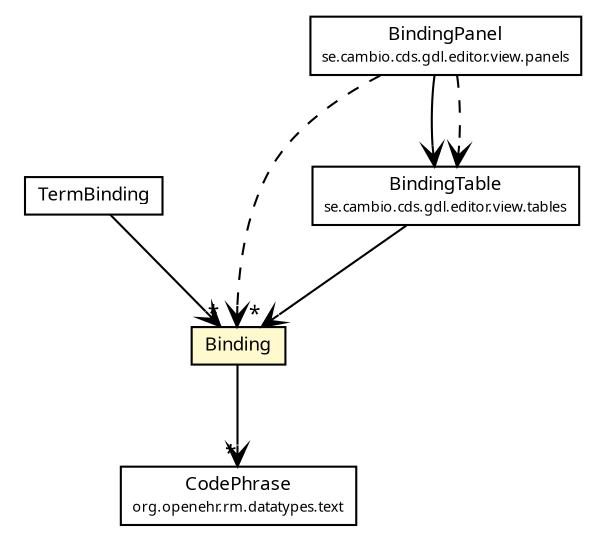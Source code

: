 #!/usr/local/bin/dot
#
# Class diagram 
# Generated by UMLGraph version R5_6 (http://www.umlgraph.org/)
#

digraph G {
	edge [fontname="Trebuchet MS",fontsize=10,labelfontname="Trebuchet MS",labelfontsize=10];
	node [fontname="Trebuchet MS",fontsize=10,shape=plaintext];
	nodesep=0.25;
	ranksep=0.5;
	// se.cambio.cds.gdl.model.TermBinding
	c91365 [label=<<table title="se.cambio.cds.gdl.model.TermBinding" border="0" cellborder="1" cellspacing="0" cellpadding="2" port="p" href="./TermBinding.html">
		<tr><td><table border="0" cellspacing="0" cellpadding="1">
<tr><td align="center" balign="center"><font face="Trebuchet MS"> TermBinding </font></td></tr>
		</table></td></tr>
		</table>>, URL="./TermBinding.html", fontname="Trebuchet MS", fontcolor="black", fontsize=9.0];
	// se.cambio.cds.gdl.model.Binding
	c91377 [label=<<table title="se.cambio.cds.gdl.model.Binding" border="0" cellborder="1" cellspacing="0" cellpadding="2" port="p" bgcolor="lemonChiffon" href="./Binding.html">
		<tr><td><table border="0" cellspacing="0" cellpadding="1">
<tr><td align="center" balign="center"><font face="Trebuchet MS"> Binding </font></td></tr>
		</table></td></tr>
		</table>>, URL="./Binding.html", fontname="Trebuchet MS", fontcolor="black", fontsize=9.0];
	// se.cambio.cds.gdl.editor.view.panels.BindingPanel
	c91824 [label=<<table title="se.cambio.cds.gdl.editor.view.panels.BindingPanel" border="0" cellborder="1" cellspacing="0" cellpadding="2" port="p" href="../editor/view/panels/BindingPanel.html">
		<tr><td><table border="0" cellspacing="0" cellpadding="1">
<tr><td align="center" balign="center"><font face="Trebuchet MS"> BindingPanel </font></td></tr>
<tr><td align="center" balign="center"><font face="Trebuchet MS" point-size="7.0"> se.cambio.cds.gdl.editor.view.panels </font></td></tr>
		</table></td></tr>
		</table>>, URL="../editor/view/panels/BindingPanel.html", fontname="Trebuchet MS", fontcolor="black", fontsize=9.0];
	// se.cambio.cds.gdl.editor.view.tables.BindingTable
	c91840 [label=<<table title="se.cambio.cds.gdl.editor.view.tables.BindingTable" border="0" cellborder="1" cellspacing="0" cellpadding="2" port="p" href="../editor/view/tables/BindingTable.html">
		<tr><td><table border="0" cellspacing="0" cellpadding="1">
<tr><td align="center" balign="center"><font face="Trebuchet MS"> BindingTable </font></td></tr>
<tr><td align="center" balign="center"><font face="Trebuchet MS" point-size="7.0"> se.cambio.cds.gdl.editor.view.tables </font></td></tr>
		</table></td></tr>
		</table>>, URL="../editor/view/tables/BindingTable.html", fontname="Trebuchet MS", fontcolor="black", fontsize=9.0];
	// se.cambio.cds.gdl.model.TermBinding NAVASSOC se.cambio.cds.gdl.model.Binding
	c91365:p -> c91377:p [taillabel="", label="", headlabel="*", fontname="Trebuchet MS", fontcolor="black", fontsize=10.0, color="black", arrowhead=open];
	// se.cambio.cds.gdl.model.Binding NAVASSOC org.openehr.rm.datatypes.text.CodePhrase
	c91377:p -> c91852:p [taillabel="", label="", headlabel="*", fontname="Trebuchet MS", fontcolor="black", fontsize=10.0, color="black", arrowhead=open];
	// se.cambio.cds.gdl.editor.view.panels.BindingPanel NAVASSOC se.cambio.cds.gdl.editor.view.tables.BindingTable
	c91824:p -> c91840:p [taillabel="", label="", headlabel="", fontname="Trebuchet MS", fontcolor="black", fontsize=10.0, color="black", arrowhead=open];
	// se.cambio.cds.gdl.editor.view.tables.BindingTable NAVASSOC se.cambio.cds.gdl.model.Binding
	c91840:p -> c91377:p [taillabel="", label="", headlabel="*", fontname="Trebuchet MS", fontcolor="black", fontsize=10.0, color="black", arrowhead=open];
	// se.cambio.cds.gdl.editor.view.panels.BindingPanel DEPEND se.cambio.cds.gdl.editor.view.tables.BindingTable
	c91824:p -> c91840:p [taillabel="", label="", headlabel="", fontname="Trebuchet MS", fontcolor="black", fontsize=10.0, color="black", arrowhead=open, style=dashed];
	// se.cambio.cds.gdl.editor.view.panels.BindingPanel DEPEND se.cambio.cds.gdl.model.Binding
	c91824:p -> c91377:p [taillabel="", label="", headlabel="", fontname="Trebuchet MS", fontcolor="black", fontsize=10.0, color="black", arrowhead=open, style=dashed];
	// org.openehr.rm.datatypes.text.CodePhrase
	c91852 [label=<<table title="org.openehr.rm.datatypes.text.CodePhrase" border="0" cellborder="1" cellspacing="0" cellpadding="2" port="p" href="http://java.sun.com/j2se/1.4.2/docs/api/org/openehr/rm/datatypes/text/CodePhrase.html">
		<tr><td><table border="0" cellspacing="0" cellpadding="1">
<tr><td align="center" balign="center"><font face="Trebuchet MS"> CodePhrase </font></td></tr>
<tr><td align="center" balign="center"><font face="Trebuchet MS" point-size="7.0"> org.openehr.rm.datatypes.text </font></td></tr>
		</table></td></tr>
		</table>>, URL="http://java.sun.com/j2se/1.4.2/docs/api/org/openehr/rm/datatypes/text/CodePhrase.html", fontname="Trebuchet MS", fontcolor="black", fontsize=9.0];
}


